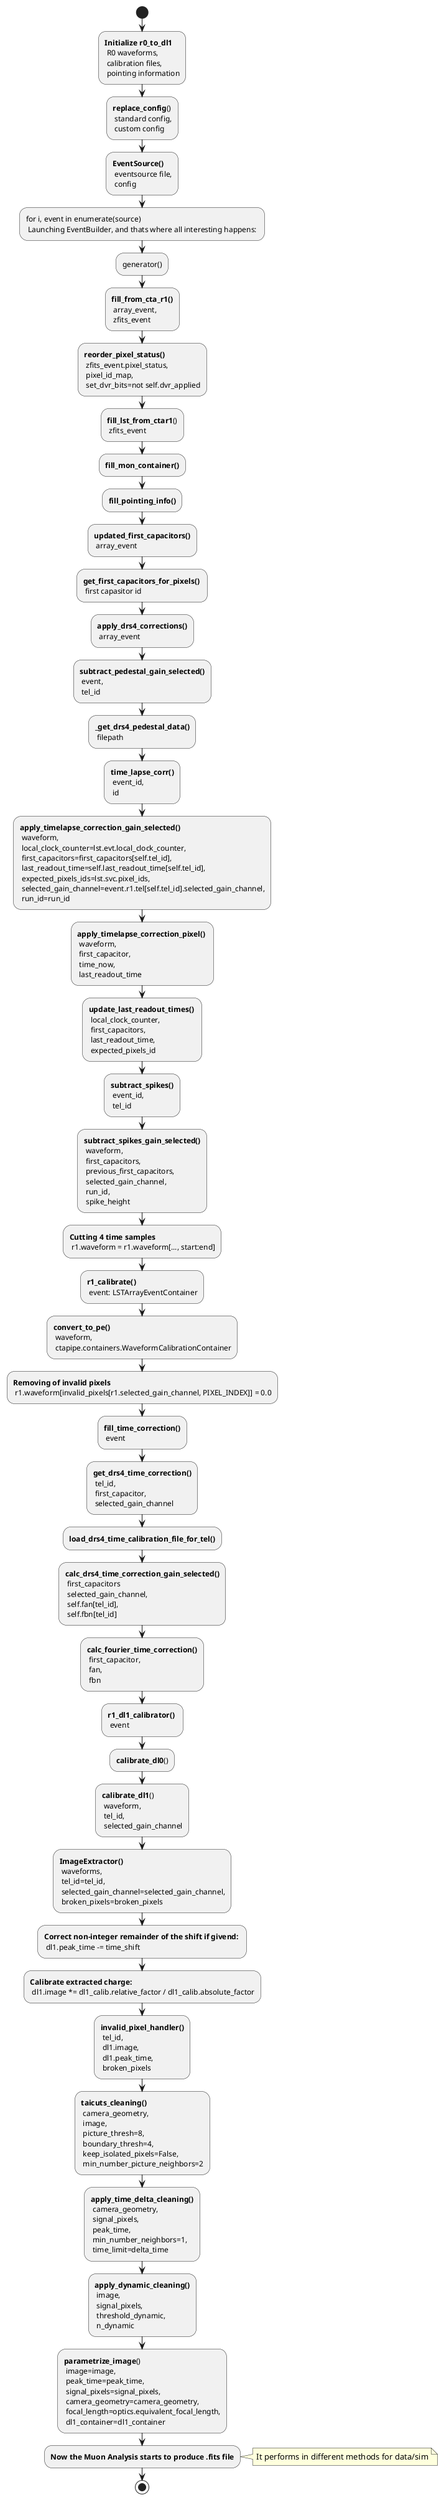 @startuml
start

:**Initialize r0_to_dl1**\n R0 waveforms, \n calibration files, \n pointing information;

:**replace_config**()\n standard config,\n custom config;

:**EventSource()**\n eventsource file,\n config;

:for i, event in enumerate(source)\n Launching EventBuilder, and thats where all interesting happens: ;
  :generator();

    :**fill_from_cta_r1()**\n array_event,\n zfits_event;

        :**reorder_pixel_status()**\n zfits_event.pixel_status,\n pixel_id_map,\n set_dvr_bits=not self.dvr_applied;

      :**fill_lst_from_ctar1**()\n zfits_event;

      :**fill_mon_container()**;

      :**fill_pointing_info()**;

      :**updated_first_capacitors()**\n array_event;

      :**get_first_capacitors_for_pixels()** \n first capasitor id;

      :**apply_drs4_corrections()**\n array_event;

      :**subtract_pedestal_gain_selected()**\n event,\n tel_id;

      :**_get_drs4_pedestal_data()**\n filepath;

      :**time_lapse_corr()**\n event_id,\n id;

        :**apply_timelapse_correction_gain_selected()**\n waveform,\n local_clock_counter=lst.evt.local_clock_counter,\n first_capacitors=first_capacitors[self.tel_id],\n last_readout_time=self.last_readout_time[self.tel_id],\n expected_pixels_ids=lst.svc.pixel_ids,\n selected_gain_channel=event.r1.tel[self.tel_id].selected_gain_channel,\n run_id=run_id;

        :**apply_timelapse_correction_pixel()** \n waveform,\n first_capacitor,\n time_now,\n last_readout_time;

        :**update_last_readout_times()** \n local_clock_counter,\n first_capacitors,\n last_readout_time,\n expected_pixels_id;

      :**subtract_spikes()**\n event_id,\n tel_id;

        :**subtract_spikes_gain_selected()**\n waveform,\n first_capacitors,\n previous_first_capacitors,\n selected_gain_channel,\n run_id,\n spike_height;

        :**Cutting 4 time samples**\n r1.waveform = r1.waveform[..., start:end];

:**r1_calibrate()** \n event: LSTArrayEventContainer;

:**convert_to_pe()**\n waveform,\n ctapipe.containers.WaveformCalibrationContainer;

:**Removing of invalid pixels** \n r1.waveform[invalid_pixels[r1.selected_gain_channel, PIXEL_INDEX]] = 0.0;

:**fill_time_correction()**\n event;

:**get_drs4_time_correction()**\n tel_id,\n first_capacitor,\n selected_gain_channel;

:**load_drs4_time_calibration_file_for_tel()**;

:**calc_drs4_time_correction_gain_selected()**\n first_capacitors\n selected_gain_channel,\n self.fan[tel_id],\n self.fbn[tel_id];

:**calc_fourier_time_correction()**\n first_capacitor,\n fan,\n fbn;

:**r1_dl1_calibrator()** \n event;

:**calibrate_dl0**();

:**calibrate_dl1**()\n waveform,\n tel_id,\n selected_gain_channel;

:**ImageExtractor()**\n waveforms,\n tel_id=tel_id,\n selected_gain_channel=selected_gain_channel,\n broken_pixels=broken_pixels;

:**Correct non-integer remainder of the shift if givend:** \n dl1.peak_time -= time_shift;

:**Calibrate extracted charge:**\n dl1.image *= dl1_calib.relative_factor / dl1_calib.absolute_factor;

:**invalid_pixel_handler()**\n tel_id,\n dl1.image,\n dl1.peak_time,\n broken_pixels;

:**taicuts_cleaning()**\n camera_geometry,\n image,\n picture_thresh=8,\n boundary_thresh=4,\n keep_isolated_pixels=False,\n min_number_picture_neighbors=2;

:**apply_time_delta_cleaning()**\n camera_geometry,\n signal_pixels,\n peak_time,\n min_number_neighbors=1,\n time_limit=delta_time;

:**apply_dynamic_cleaning()**\n image,\n signal_pixels,\n threshold_dynamic,\n n_dynamic;

:**parametrize_image**()\n image=image,\n peak_time=peak_time,\n signal_pixels=signal_pixels,\n camera_geometry=camera_geometry,\n focal_length=optics.equivalent_focal_length,\n dl1_container=dl1_container;

:**Now the Muon Analysis starts to produce .fits file**;
          note right
          It performs in different methods for data/sim
          end note


stop
@enduml
